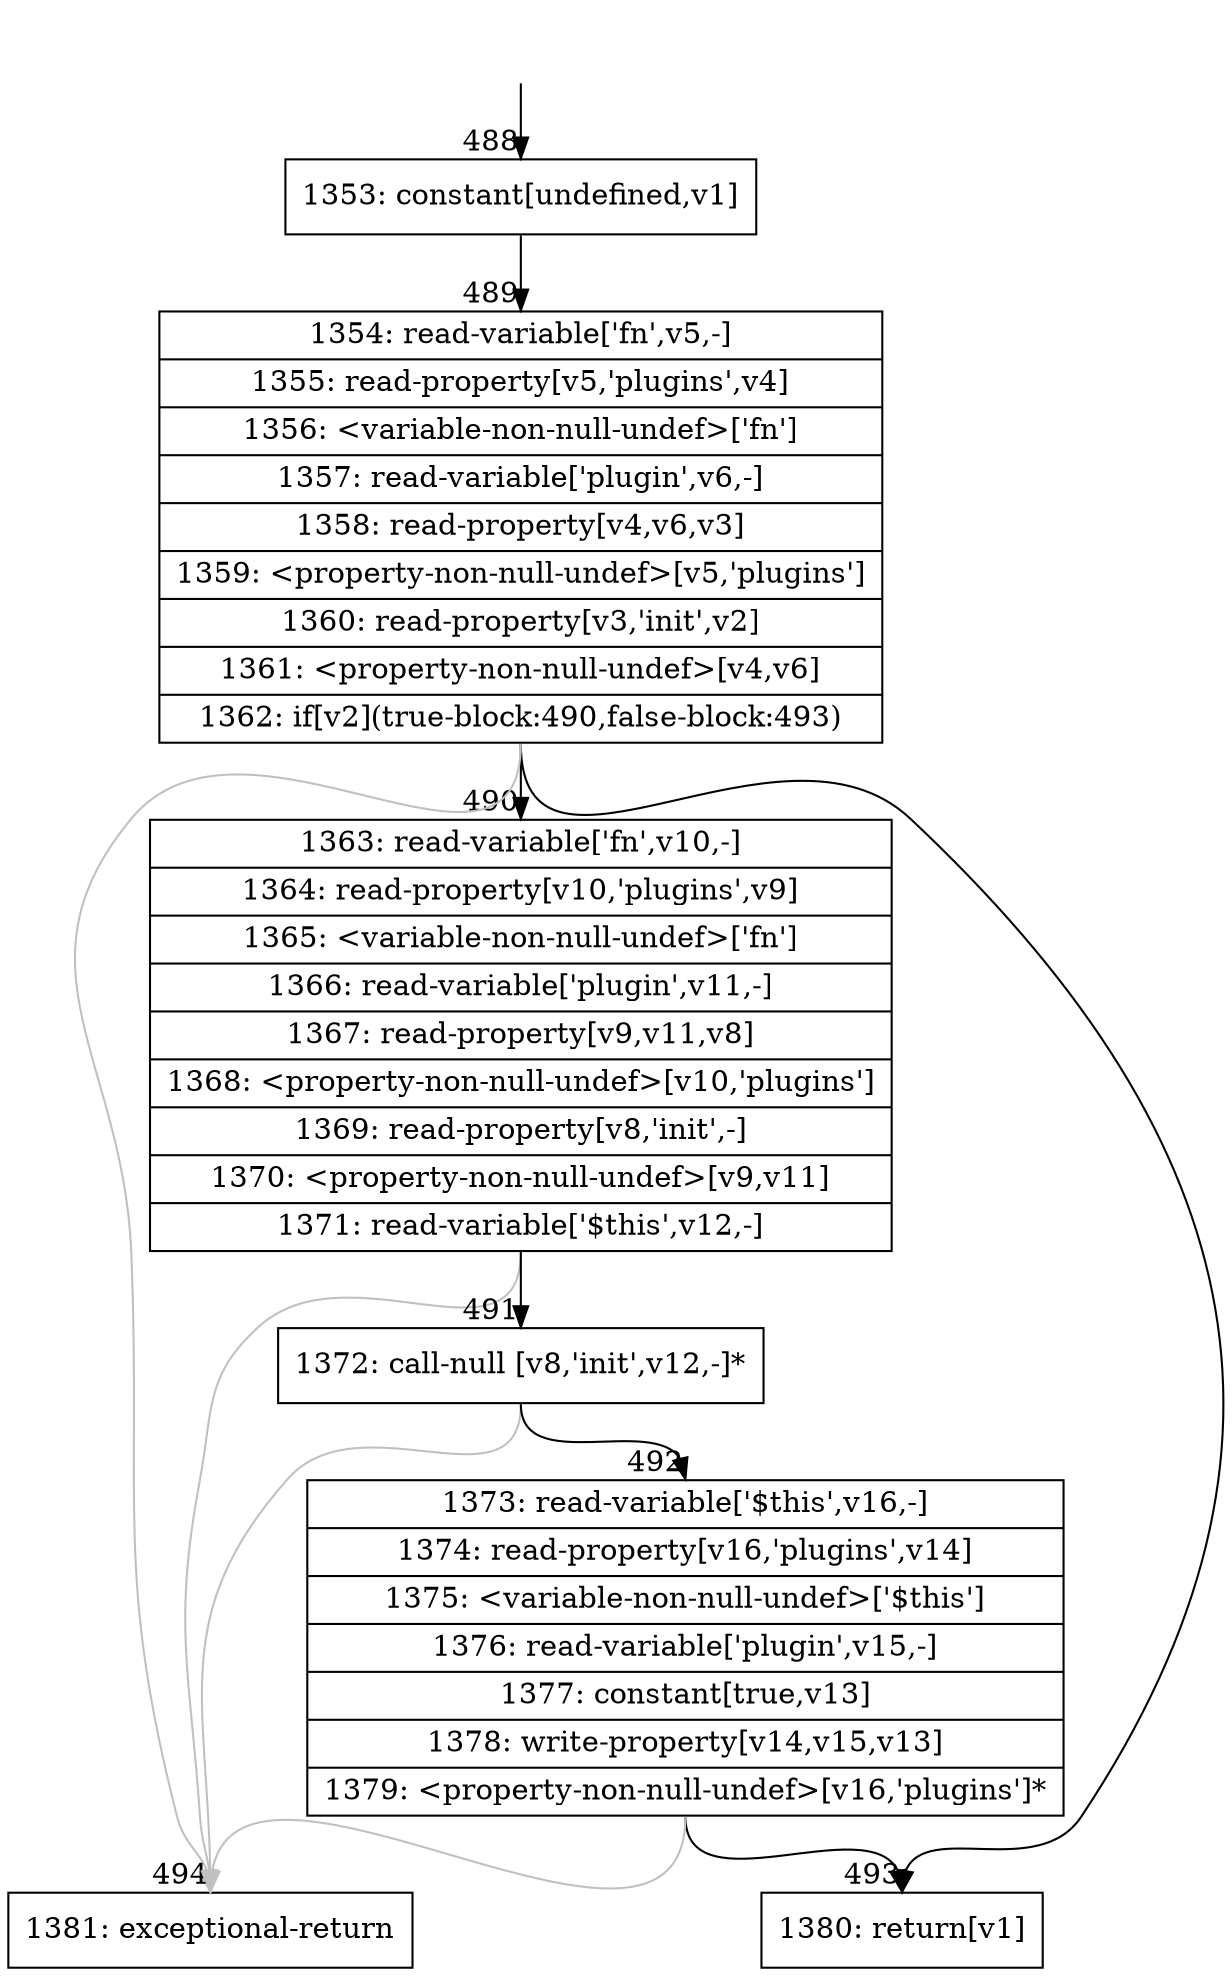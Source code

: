 digraph {
rankdir="TD"
BB_entry36[shape=none,label=""];
BB_entry36 -> BB488 [tailport=s, headport=n, headlabel="    488"]
BB488 [shape=record label="{1353: constant[undefined,v1]}" ] 
BB488 -> BB489 [tailport=s, headport=n, headlabel="      489"]
BB489 [shape=record label="{1354: read-variable['fn',v5,-]|1355: read-property[v5,'plugins',v4]|1356: \<variable-non-null-undef\>['fn']|1357: read-variable['plugin',v6,-]|1358: read-property[v4,v6,v3]|1359: \<property-non-null-undef\>[v5,'plugins']|1360: read-property[v3,'init',v2]|1361: \<property-non-null-undef\>[v4,v6]|1362: if[v2](true-block:490,false-block:493)}" ] 
BB489 -> BB490 [tailport=s, headport=n, headlabel="      490"]
BB489 -> BB493 [tailport=s, headport=n, headlabel="      493"]
BB489 -> BB494 [tailport=s, headport=n, color=gray, headlabel="      494"]
BB490 [shape=record label="{1363: read-variable['fn',v10,-]|1364: read-property[v10,'plugins',v9]|1365: \<variable-non-null-undef\>['fn']|1366: read-variable['plugin',v11,-]|1367: read-property[v9,v11,v8]|1368: \<property-non-null-undef\>[v10,'plugins']|1369: read-property[v8,'init',-]|1370: \<property-non-null-undef\>[v9,v11]|1371: read-variable['$this',v12,-]}" ] 
BB490 -> BB491 [tailport=s, headport=n, headlabel="      491"]
BB490 -> BB494 [tailport=s, headport=n, color=gray]
BB491 [shape=record label="{1372: call-null [v8,'init',v12,-]*}" ] 
BB491 -> BB492 [tailport=s, headport=n, headlabel="      492"]
BB491 -> BB494 [tailport=s, headport=n, color=gray]
BB492 [shape=record label="{1373: read-variable['$this',v16,-]|1374: read-property[v16,'plugins',v14]|1375: \<variable-non-null-undef\>['$this']|1376: read-variable['plugin',v15,-]|1377: constant[true,v13]|1378: write-property[v14,v15,v13]|1379: \<property-non-null-undef\>[v16,'plugins']*}" ] 
BB492 -> BB493 [tailport=s, headport=n]
BB492 -> BB494 [tailport=s, headport=n, color=gray]
BB493 [shape=record label="{1380: return[v1]}" ] 
BB494 [shape=record label="{1381: exceptional-return}" ] 
//#$~ 401
}
